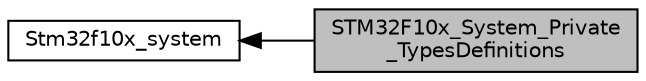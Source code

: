 digraph "STM32F10x_System_Private_TypesDefinitions"
{
  edge [fontname="Helvetica",fontsize="10",labelfontname="Helvetica",labelfontsize="10"];
  node [fontname="Helvetica",fontsize="10",shape=record];
  rankdir=LR;
  Node0 [label="STM32F10x_System_Private\l_TypesDefinitions",height=0.2,width=0.4,color="black", fillcolor="grey75", style="filled", fontcolor="black"];
  Node1 [label="Stm32f10x_system",height=0.2,width=0.4,color="black", fillcolor="white", style="filled",URL="$group__stm32f10x__system.html"];
  Node1->Node0 [shape=plaintext, dir="back", style="solid"];
}
